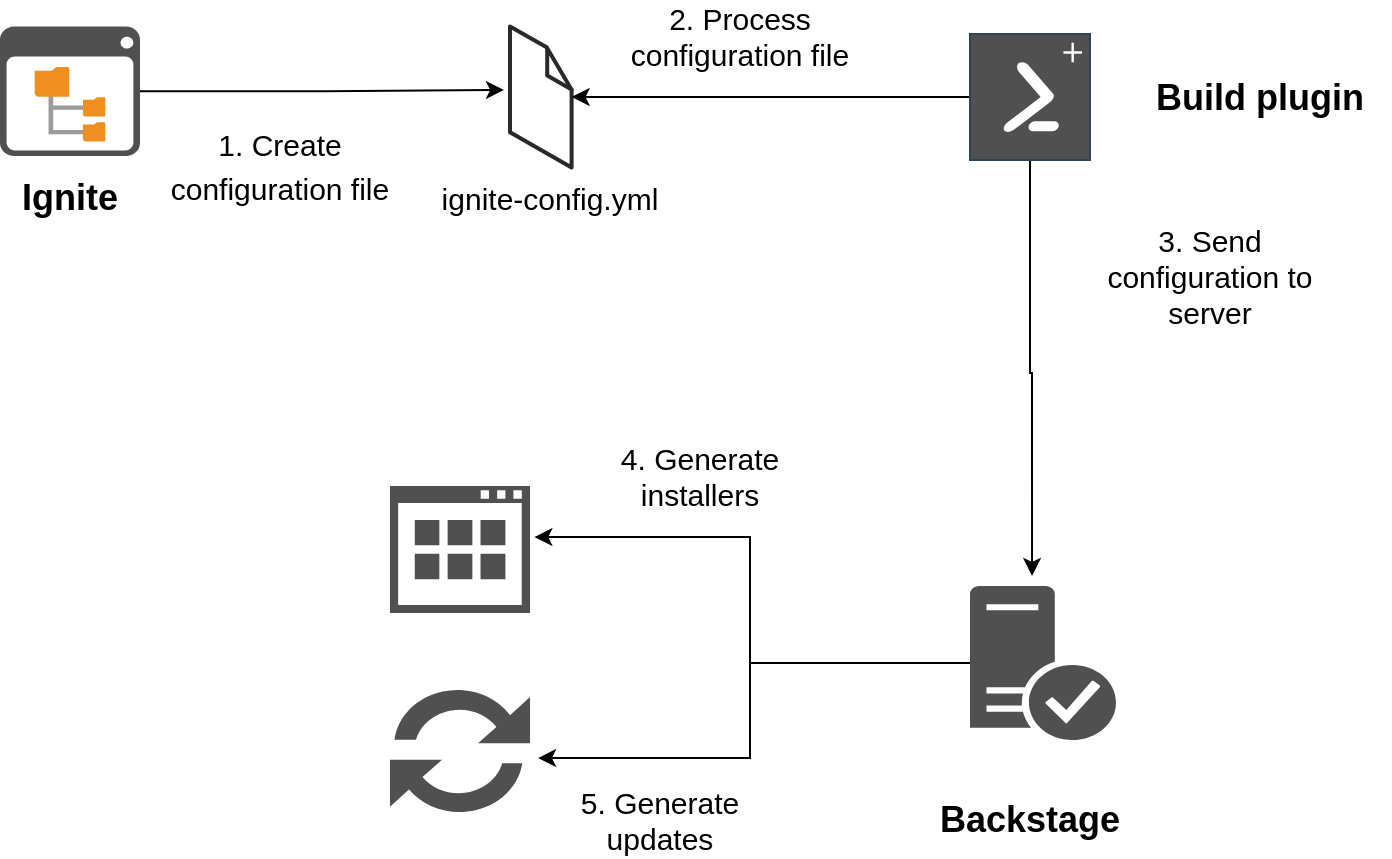 <mxfile version="20.8.10" type="device"><diagram name="Page-1" id="4a-UHGJFEQzGZAjt7WlJ"><mxGraphModel dx="1114" dy="832" grid="1" gridSize="10" guides="1" tooltips="1" connect="1" arrows="1" fold="1" page="1" pageScale="1" pageWidth="850" pageHeight="1100" math="0" shadow="0"><root><mxCell id="0"/><mxCell id="1" parent="0"/><mxCell id="lYq717Gb6KRHXOoFo1IF-3" value="&lt;b&gt;&lt;font style=&quot;font-size: 18px;&quot;&gt;Ignite&lt;/font&gt;&lt;/b&gt;" style="text;html=1;strokeColor=none;fillColor=none;align=center;verticalAlign=middle;whiteSpace=wrap;rounded=0;" vertex="1" parent="1"><mxGeometry x="100" y="350.8" width="60" height="30" as="geometry"/></mxCell><mxCell id="lYq717Gb6KRHXOoFo1IF-4" value="" style="verticalLabelPosition=bottom;html=1;verticalAlign=top;strokeWidth=1;align=center;outlineConnect=0;dashed=0;outlineConnect=0;shape=mxgraph.aws3d.file;aspect=fixed;strokeColor=#292929;fontSize=18;" vertex="1" parent="1"><mxGeometry x="350" y="280.2" width="30.8" height="70.6" as="geometry"/></mxCell><mxCell id="lYq717Gb6KRHXOoFo1IF-18" style="edgeStyle=orthogonalEdgeStyle;rounded=0;orthogonalLoop=1;jettySize=auto;html=1;fontSize=15;" edge="1" parent="1" source="lYq717Gb6KRHXOoFo1IF-6" target="lYq717Gb6KRHXOoFo1IF-4"><mxGeometry relative="1" as="geometry"/></mxCell><mxCell id="lYq717Gb6KRHXOoFo1IF-21" style="edgeStyle=orthogonalEdgeStyle;rounded=0;orthogonalLoop=1;jettySize=auto;html=1;entryX=0.425;entryY=-0.065;entryDx=0;entryDy=0;entryPerimeter=0;fontSize=15;" edge="1" parent="1" source="lYq717Gb6KRHXOoFo1IF-6" target="lYq717Gb6KRHXOoFo1IF-10"><mxGeometry relative="1" as="geometry"/></mxCell><mxCell id="lYq717Gb6KRHXOoFo1IF-6" value="" style="shadow=0;dashed=0;html=1;strokeColor=#314354;fillColor=#505050;labelPosition=center;verticalLabelPosition=bottom;verticalAlign=top;align=center;outlineConnect=0;shape=mxgraph.veeam.2d.powershell_extension;fontSize=18;fontColor=#ffffff;" vertex="1" parent="1"><mxGeometry x="580" y="284" width="60" height="63" as="geometry"/></mxCell><mxCell id="lYq717Gb6KRHXOoFo1IF-26" style="edgeStyle=orthogonalEdgeStyle;rounded=0;orthogonalLoop=1;jettySize=auto;html=1;entryX=1.031;entryY=0.402;entryDx=0;entryDy=0;entryPerimeter=0;fontSize=15;" edge="1" parent="1" source="lYq717Gb6KRHXOoFo1IF-10" target="lYq717Gb6KRHXOoFo1IF-25"><mxGeometry relative="1" as="geometry"/></mxCell><mxCell id="lYq717Gb6KRHXOoFo1IF-29" style="edgeStyle=orthogonalEdgeStyle;rounded=0;orthogonalLoop=1;jettySize=auto;html=1;entryX=1.057;entryY=0.554;entryDx=0;entryDy=0;entryPerimeter=0;fontSize=15;" edge="1" parent="1" source="lYq717Gb6KRHXOoFo1IF-10" target="lYq717Gb6KRHXOoFo1IF-28"><mxGeometry relative="1" as="geometry"/></mxCell><mxCell id="lYq717Gb6KRHXOoFo1IF-10" value="" style="sketch=0;pointerEvents=1;shadow=0;dashed=0;html=1;strokeColor=none;fillColor=#505050;labelPosition=center;verticalLabelPosition=bottom;verticalAlign=top;outlineConnect=0;align=center;shape=mxgraph.office.security.trusted_application_server;fontSize=18;" vertex="1" parent="1"><mxGeometry x="580" y="560" width="73" height="77" as="geometry"/></mxCell><mxCell id="lYq717Gb6KRHXOoFo1IF-15" style="edgeStyle=orthogonalEdgeStyle;rounded=0;orthogonalLoop=1;jettySize=auto;html=1;entryX=-0.097;entryY=0.45;entryDx=0;entryDy=0;entryPerimeter=0;fontSize=18;" edge="1" parent="1" source="lYq717Gb6KRHXOoFo1IF-14" target="lYq717Gb6KRHXOoFo1IF-4"><mxGeometry relative="1" as="geometry"/></mxCell><mxCell id="lYq717Gb6KRHXOoFo1IF-14" value="" style="shadow=0;dashed=0;html=1;strokeColor=none;fillColor=#505050;labelPosition=center;verticalLabelPosition=bottom;verticalAlign=top;align=center;outlineConnect=0;shape=mxgraph.veeam.2d.file_system_browser;fontSize=18;" vertex="1" parent="1"><mxGeometry x="95" y="280.2" width="70" height="64.8" as="geometry"/></mxCell><mxCell id="lYq717Gb6KRHXOoFo1IF-16" value="&lt;font style=&quot;font-size: 15px;&quot;&gt;1. Create configuration file&lt;/font&gt;" style="text;html=1;strokeColor=none;fillColor=none;align=center;verticalAlign=middle;whiteSpace=wrap;rounded=0;fontSize=18;" vertex="1" parent="1"><mxGeometry x="170" y="330" width="130" height="40" as="geometry"/></mxCell><mxCell id="lYq717Gb6KRHXOoFo1IF-17" value="ignite-config.yml&lt;br&gt;" style="text;html=1;strokeColor=none;fillColor=none;align=center;verticalAlign=middle;whiteSpace=wrap;rounded=0;fontSize=15;" vertex="1" parent="1"><mxGeometry x="310" y="350.8" width="120" height="30" as="geometry"/></mxCell><mxCell id="lYq717Gb6KRHXOoFo1IF-19" value="2. Process configuration file" style="text;html=1;strokeColor=none;fillColor=none;align=center;verticalAlign=middle;whiteSpace=wrap;rounded=0;fontSize=15;" vertex="1" parent="1"><mxGeometry x="400" y="270" width="130" height="30" as="geometry"/></mxCell><mxCell id="lYq717Gb6KRHXOoFo1IF-20" value="&lt;span style=&quot;font-size: 18px;&quot;&gt;&lt;b&gt;Build&amp;nbsp;plugin&lt;/b&gt;&lt;/span&gt;" style="text;html=1;strokeColor=none;fillColor=none;align=center;verticalAlign=middle;whiteSpace=wrap;rounded=0;" vertex="1" parent="1"><mxGeometry x="660" y="300.5" width="130" height="30" as="geometry"/></mxCell><mxCell id="lYq717Gb6KRHXOoFo1IF-22" value="&lt;b&gt;&lt;font style=&quot;font-size: 18px;&quot;&gt;Backstage&lt;/font&gt;&lt;/b&gt;" style="text;html=1;strokeColor=none;fillColor=none;align=center;verticalAlign=middle;whiteSpace=wrap;rounded=0;" vertex="1" parent="1"><mxGeometry x="580" y="662.4" width="60" height="30" as="geometry"/></mxCell><mxCell id="lYq717Gb6KRHXOoFo1IF-23" value="3. Send configuration to server" style="text;html=1;strokeColor=none;fillColor=none;align=center;verticalAlign=middle;whiteSpace=wrap;rounded=0;fontSize=15;" vertex="1" parent="1"><mxGeometry x="630" y="390" width="140" height="30" as="geometry"/></mxCell><mxCell id="lYq717Gb6KRHXOoFo1IF-25" value="" style="sketch=0;pointerEvents=1;shadow=0;dashed=0;html=1;strokeColor=none;labelPosition=center;verticalLabelPosition=bottom;verticalAlign=top;align=center;fillColor=#505050;shape=mxgraph.mscae.intune.detected_software;fontSize=15;" vertex="1" parent="1"><mxGeometry x="290" y="510" width="70" height="63.5" as="geometry"/></mxCell><mxCell id="lYq717Gb6KRHXOoFo1IF-27" value="4. Generate installers" style="text;html=1;strokeColor=none;fillColor=none;align=center;verticalAlign=middle;whiteSpace=wrap;rounded=0;fontSize=15;" vertex="1" parent="1"><mxGeometry x="400" y="490" width="90" height="30" as="geometry"/></mxCell><mxCell id="lYq717Gb6KRHXOoFo1IF-28" value="" style="sketch=0;pointerEvents=1;shadow=0;dashed=0;html=1;strokeColor=none;labelPosition=center;verticalLabelPosition=bottom;verticalAlign=top;align=center;fillColor=#505050;shape=mxgraph.mscae.intune.update;fontSize=15;" vertex="1" parent="1"><mxGeometry x="290" y="610" width="70" height="65" as="geometry"/></mxCell><mxCell id="lYq717Gb6KRHXOoFo1IF-30" value="5. Generate updates" style="text;html=1;strokeColor=none;fillColor=none;align=center;verticalAlign=middle;whiteSpace=wrap;rounded=0;fontSize=15;" vertex="1" parent="1"><mxGeometry x="380" y="662.4" width="90" height="30" as="geometry"/></mxCell></root></mxGraphModel></diagram></mxfile>